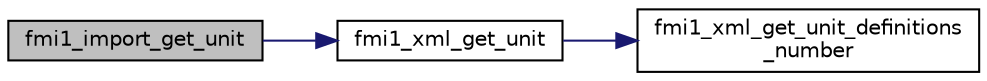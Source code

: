 digraph "fmi1_import_get_unit"
{
  edge [fontname="Helvetica",fontsize="10",labelfontname="Helvetica",labelfontsize="10"];
  node [fontname="Helvetica",fontsize="10",shape=record];
  rankdir="LR";
  Node28 [label="fmi1_import_get_unit",height=0.2,width=0.4,color="black", fillcolor="grey75", style="filled", fontcolor="black"];
  Node28 -> Node29 [color="midnightblue",fontsize="10",style="solid",fontname="Helvetica"];
  Node29 [label="fmi1_xml_get_unit",height=0.2,width=0.4,color="black", fillcolor="white", style="filled",URL="$db/dd6/group__fmi1__xml__units.html#gac9f45d7ddeda45dd21f545d6460e677f"];
  Node29 -> Node30 [color="midnightblue",fontsize="10",style="solid",fontname="Helvetica"];
  Node30 [label="fmi1_xml_get_unit_definitions\l_number",height=0.2,width=0.4,color="black", fillcolor="white", style="filled",URL="$db/dd6/group__fmi1__xml__units.html#ga2238e1796be0f98386168c586bdc07d1"];
}
